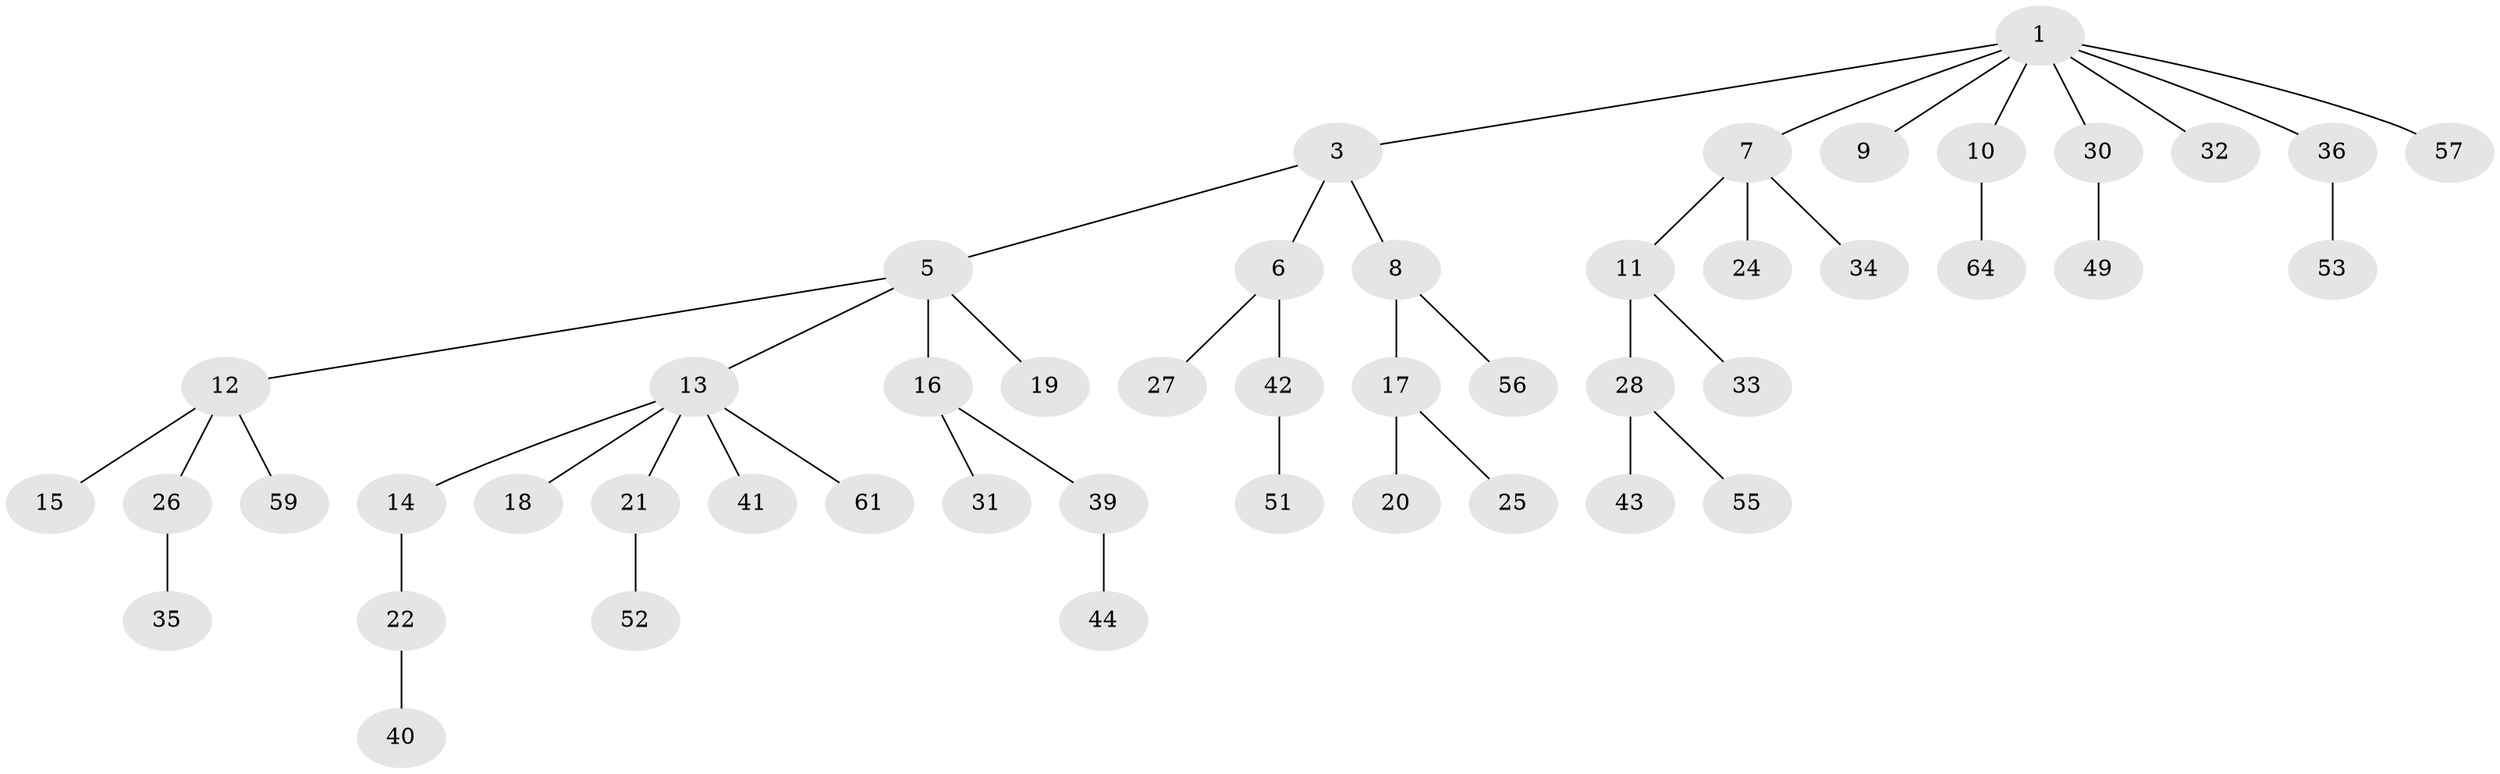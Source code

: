 // original degree distribution, {7: 0.014492753623188406, 3: 0.15942028985507245, 4: 0.08695652173913043, 2: 0.17391304347826086, 5: 0.014492753623188406, 1: 0.5362318840579711, 6: 0.014492753623188406}
// Generated by graph-tools (version 1.1) at 2025/19/03/04/25 18:19:04]
// undirected, 48 vertices, 47 edges
graph export_dot {
graph [start="1"]
  node [color=gray90,style=filled];
  1 [super="+2"];
  3 [super="+4"];
  5;
  6;
  7;
  8;
  9;
  10;
  11;
  12;
  13;
  14 [super="+47+63"];
  15 [super="+38"];
  16 [super="+29"];
  17;
  18;
  19 [super="+48+23"];
  20;
  21 [super="+45"];
  22 [super="+37"];
  24;
  25;
  26;
  27;
  28;
  30;
  31 [super="+62"];
  32 [super="+66"];
  33;
  34 [super="+60+54"];
  35;
  36;
  39 [super="+58+46"];
  40;
  41;
  42;
  43;
  44;
  49;
  51;
  52;
  53;
  55 [super="+69+68"];
  56;
  57;
  59 [super="+67"];
  61;
  64 [super="+65"];
  1 -- 9;
  1 -- 10;
  1 -- 30;
  1 -- 32;
  1 -- 36;
  1 -- 57;
  1 -- 3;
  1 -- 7;
  3 -- 5;
  3 -- 6;
  3 -- 8;
  5 -- 12;
  5 -- 13;
  5 -- 16;
  5 -- 19;
  6 -- 27;
  6 -- 42;
  7 -- 11;
  7 -- 24;
  7 -- 34;
  8 -- 17;
  8 -- 56;
  10 -- 64;
  11 -- 28;
  11 -- 33;
  12 -- 15;
  12 -- 26;
  12 -- 59;
  13 -- 14;
  13 -- 18;
  13 -- 21;
  13 -- 41;
  13 -- 61;
  14 -- 22;
  16 -- 31;
  16 -- 39;
  17 -- 20;
  17 -- 25;
  21 -- 52;
  22 -- 40;
  26 -- 35;
  28 -- 43;
  28 -- 55;
  30 -- 49;
  36 -- 53;
  39 -- 44;
  42 -- 51;
}
